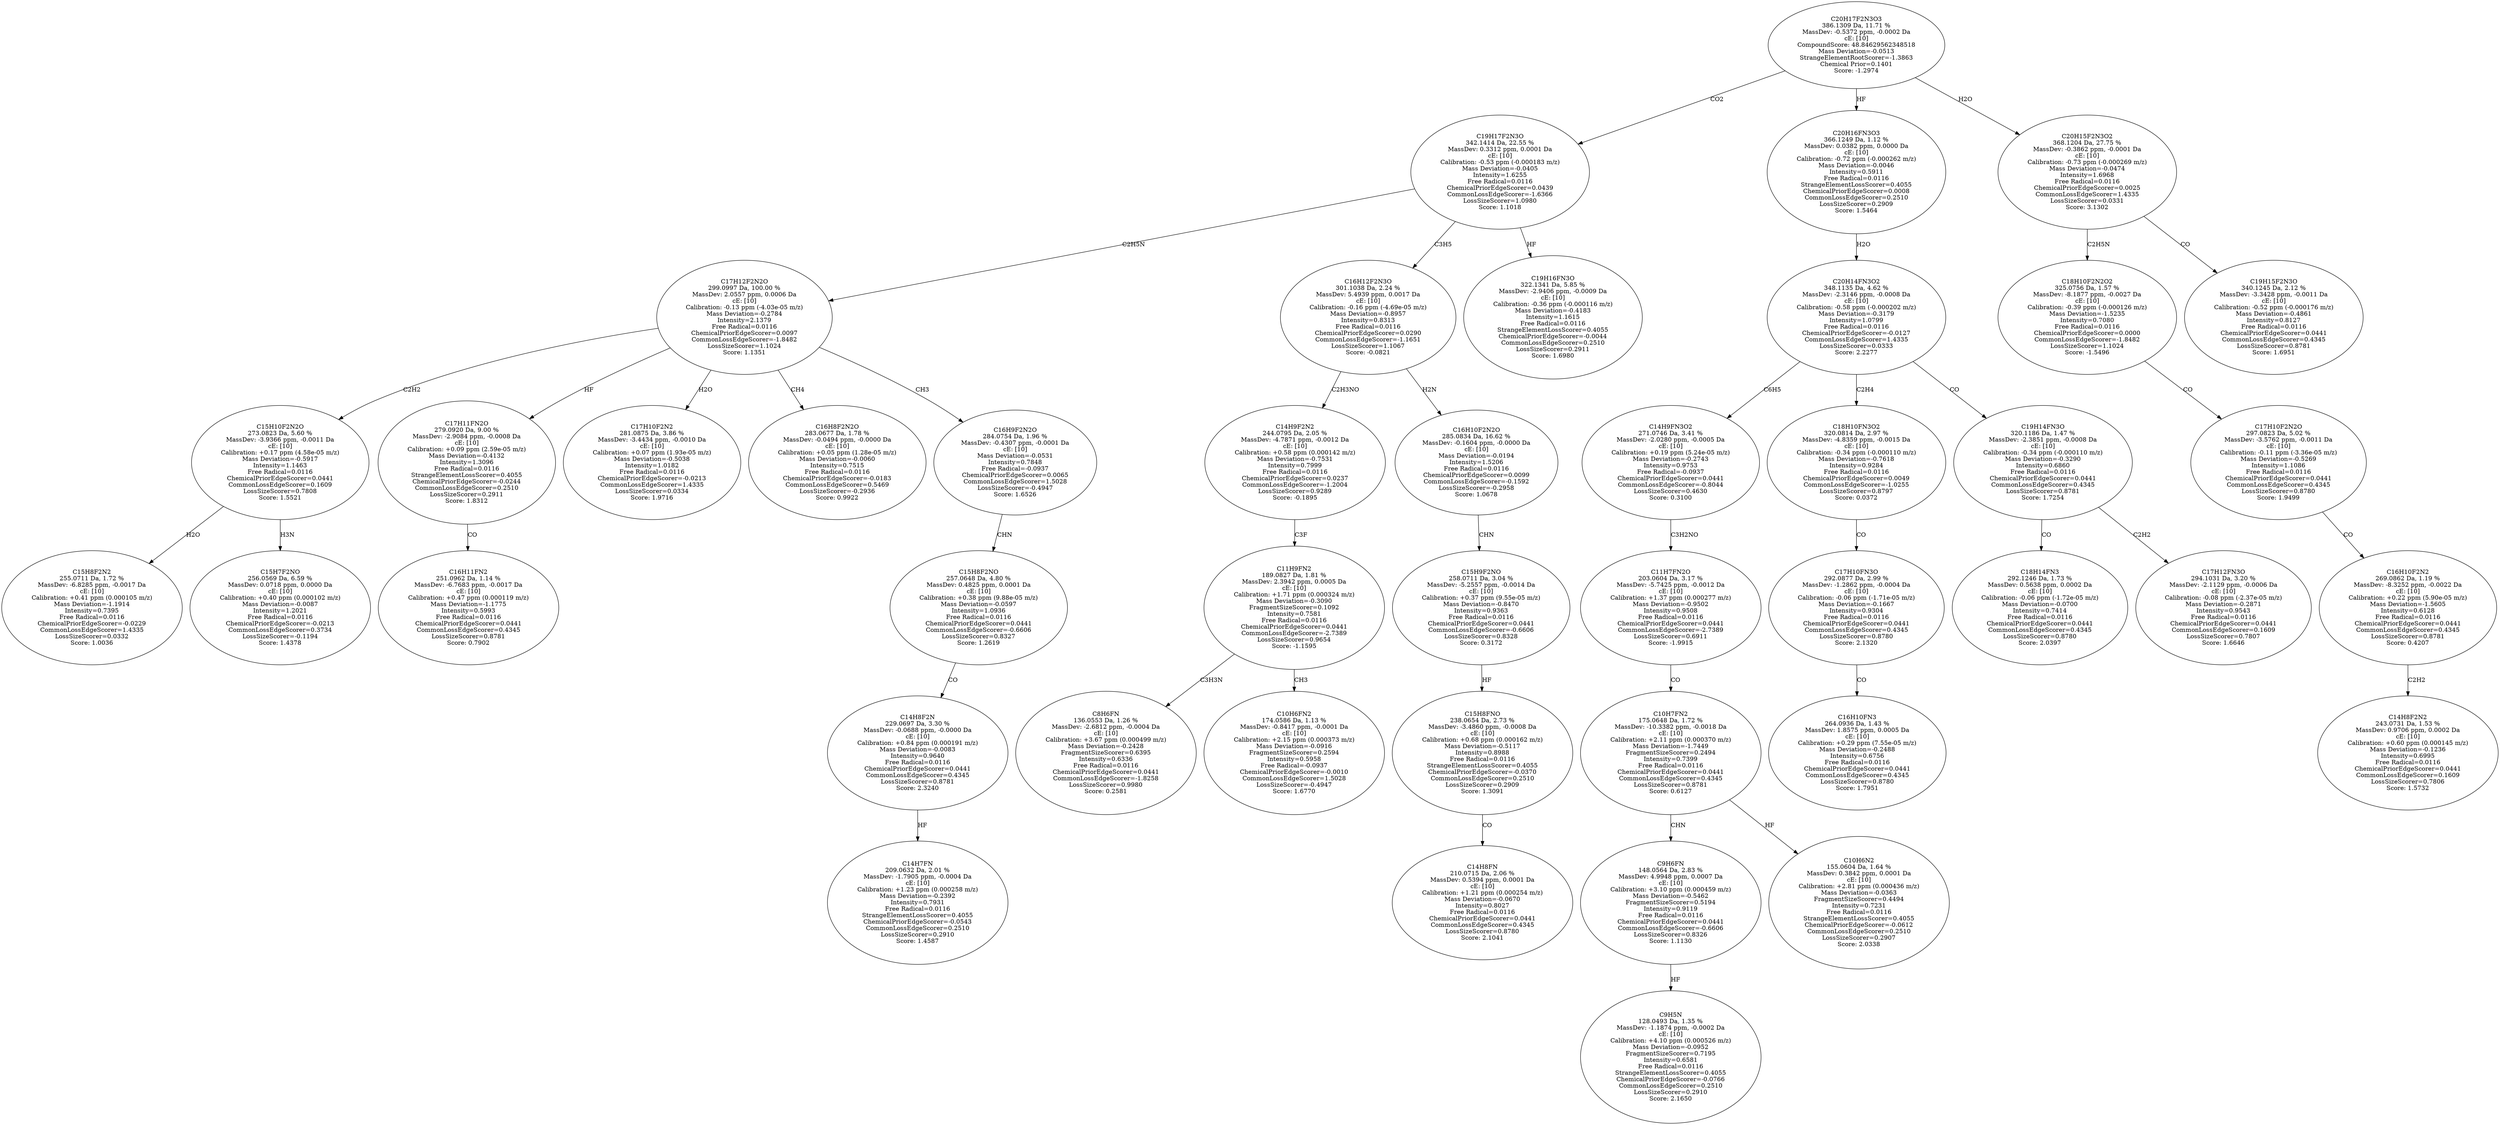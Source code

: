 strict digraph {
v1 [label="C15H8F2N2\n255.0711 Da, 1.72 %\nMassDev: -6.8285 ppm, -0.0017 Da\ncE: [10]\nCalibration: +0.41 ppm (0.000105 m/z)\nMass Deviation=-1.1914\nIntensity=0.7395\nFree Radical=0.0116\nChemicalPriorEdgeScorer=-0.0229\nCommonLossEdgeScorer=1.4335\nLossSizeScorer=0.0332\nScore: 1.0036"];
v2 [label="C15H7F2NO\n256.0569 Da, 6.59 %\nMassDev: 0.0718 ppm, 0.0000 Da\ncE: [10]\nCalibration: +0.40 ppm (0.000102 m/z)\nMass Deviation=-0.0087\nIntensity=1.2021\nFree Radical=0.0116\nChemicalPriorEdgeScorer=-0.0213\nCommonLossEdgeScorer=0.3734\nLossSizeScorer=-0.1194\nScore: 1.4378"];
v3 [label="C15H10F2N2O\n273.0823 Da, 5.60 %\nMassDev: -3.9366 ppm, -0.0011 Da\ncE: [10]\nCalibration: +0.17 ppm (4.58e-05 m/z)\nMass Deviation=-0.5917\nIntensity=1.1463\nFree Radical=0.0116\nChemicalPriorEdgeScorer=0.0441\nCommonLossEdgeScorer=0.1609\nLossSizeScorer=0.7808\nScore: 1.5521"];
v4 [label="C16H11FN2\n251.0962 Da, 1.14 %\nMassDev: -6.7683 ppm, -0.0017 Da\ncE: [10]\nCalibration: +0.47 ppm (0.000119 m/z)\nMass Deviation=-1.1775\nIntensity=0.5993\nFree Radical=0.0116\nChemicalPriorEdgeScorer=0.0441\nCommonLossEdgeScorer=0.4345\nLossSizeScorer=0.8781\nScore: 0.7902"];
v5 [label="C17H11FN2O\n279.0920 Da, 9.00 %\nMassDev: -2.9084 ppm, -0.0008 Da\ncE: [10]\nCalibration: +0.09 ppm (2.59e-05 m/z)\nMass Deviation=-0.4132\nIntensity=1.3096\nFree Radical=0.0116\nStrangeElementLossScorer=0.4055\nChemicalPriorEdgeScorer=-0.0244\nCommonLossEdgeScorer=0.2510\nLossSizeScorer=0.2911\nScore: 1.8312"];
v6 [label="C17H10F2N2\n281.0875 Da, 3.86 %\nMassDev: -3.4434 ppm, -0.0010 Da\ncE: [10]\nCalibration: +0.07 ppm (1.93e-05 m/z)\nMass Deviation=-0.5038\nIntensity=1.0182\nFree Radical=0.0116\nChemicalPriorEdgeScorer=-0.0213\nCommonLossEdgeScorer=1.4335\nLossSizeScorer=0.0334\nScore: 1.9716"];
v7 [label="C16H8F2N2O\n283.0677 Da, 1.78 %\nMassDev: -0.0494 ppm, -0.0000 Da\ncE: [10]\nCalibration: +0.05 ppm (1.28e-05 m/z)\nMass Deviation=-0.0060\nIntensity=0.7515\nFree Radical=0.0116\nChemicalPriorEdgeScorer=-0.0183\nCommonLossEdgeScorer=0.5469\nLossSizeScorer=-0.2936\nScore: 0.9922"];
v8 [label="C14H7FN\n209.0632 Da, 2.01 %\nMassDev: -1.7905 ppm, -0.0004 Da\ncE: [10]\nCalibration: +1.23 ppm (0.000258 m/z)\nMass Deviation=-0.2392\nIntensity=0.7931\nFree Radical=0.0116\nStrangeElementLossScorer=0.4055\nChemicalPriorEdgeScorer=-0.0543\nCommonLossEdgeScorer=0.2510\nLossSizeScorer=0.2910\nScore: 1.4587"];
v9 [label="C14H8F2N\n229.0697 Da, 3.30 %\nMassDev: -0.0688 ppm, -0.0000 Da\ncE: [10]\nCalibration: +0.84 ppm (0.000191 m/z)\nMass Deviation=-0.0083\nIntensity=0.9640\nFree Radical=0.0116\nChemicalPriorEdgeScorer=0.0441\nCommonLossEdgeScorer=0.4345\nLossSizeScorer=0.8781\nScore: 2.3240"];
v10 [label="C15H8F2NO\n257.0648 Da, 4.80 %\nMassDev: 0.4825 ppm, 0.0001 Da\ncE: [10]\nCalibration: +0.38 ppm (9.88e-05 m/z)\nMass Deviation=-0.0597\nIntensity=1.0936\nFree Radical=0.0116\nChemicalPriorEdgeScorer=0.0441\nCommonLossEdgeScorer=-0.6606\nLossSizeScorer=0.8327\nScore: 1.2619"];
v11 [label="C16H9F2N2O\n284.0754 Da, 1.96 %\nMassDev: -0.4307 ppm, -0.0001 Da\ncE: [10]\nMass Deviation=-0.0531\nIntensity=0.7848\nFree Radical=-0.0937\nChemicalPriorEdgeScorer=0.0065\nCommonLossEdgeScorer=1.5028\nLossSizeScorer=-0.4947\nScore: 1.6526"];
v12 [label="C17H12F2N2O\n299.0997 Da, 100.00 %\nMassDev: 2.0557 ppm, 0.0006 Da\ncE: [10]\nCalibration: -0.13 ppm (-4.03e-05 m/z)\nMass Deviation=-0.2784\nIntensity=2.1379\nFree Radical=0.0116\nChemicalPriorEdgeScorer=0.0097\nCommonLossEdgeScorer=-1.8482\nLossSizeScorer=1.1024\nScore: 1.1351"];
v13 [label="C8H6FN\n136.0553 Da, 1.26 %\nMassDev: -2.6812 ppm, -0.0004 Da\ncE: [10]\nCalibration: +3.67 ppm (0.000499 m/z)\nMass Deviation=-0.2428\nFragmentSizeScorer=0.6395\nIntensity=0.6336\nFree Radical=0.0116\nChemicalPriorEdgeScorer=0.0441\nCommonLossEdgeScorer=-1.8258\nLossSizeScorer=0.9980\nScore: 0.2581"];
v14 [label="C10H6FN2\n174.0586 Da, 1.13 %\nMassDev: -0.8417 ppm, -0.0001 Da\ncE: [10]\nCalibration: +2.15 ppm (0.000373 m/z)\nMass Deviation=-0.0916\nFragmentSizeScorer=0.2594\nIntensity=0.5958\nFree Radical=-0.0937\nChemicalPriorEdgeScorer=-0.0010\nCommonLossEdgeScorer=1.5028\nLossSizeScorer=-0.4947\nScore: 1.6770"];
v15 [label="C11H9FN2\n189.0827 Da, 1.81 %\nMassDev: 2.3942 ppm, 0.0005 Da\ncE: [10]\nCalibration: +1.71 ppm (0.000324 m/z)\nMass Deviation=-0.3090\nFragmentSizeScorer=0.1092\nIntensity=0.7581\nFree Radical=0.0116\nChemicalPriorEdgeScorer=0.0441\nCommonLossEdgeScorer=-2.7389\nLossSizeScorer=0.9654\nScore: -1.1595"];
v16 [label="C14H9F2N2\n244.0795 Da, 2.05 %\nMassDev: -4.7871 ppm, -0.0012 Da\ncE: [10]\nCalibration: +0.58 ppm (0.000142 m/z)\nMass Deviation=-0.7531\nIntensity=0.7999\nFree Radical=0.0116\nChemicalPriorEdgeScorer=0.0237\nCommonLossEdgeScorer=-1.2004\nLossSizeScorer=0.9289\nScore: -0.1895"];
v17 [label="C14H8FN\n210.0715 Da, 2.06 %\nMassDev: 0.5394 ppm, 0.0001 Da\ncE: [10]\nCalibration: +1.21 ppm (0.000254 m/z)\nMass Deviation=-0.0670\nIntensity=0.8027\nFree Radical=0.0116\nChemicalPriorEdgeScorer=0.0441\nCommonLossEdgeScorer=0.4345\nLossSizeScorer=0.8780\nScore: 2.1041"];
v18 [label="C15H8FNO\n238.0654 Da, 2.73 %\nMassDev: -3.4860 ppm, -0.0008 Da\ncE: [10]\nCalibration: +0.68 ppm (0.000162 m/z)\nMass Deviation=-0.5117\nIntensity=0.8988\nFree Radical=0.0116\nStrangeElementLossScorer=0.4055\nChemicalPriorEdgeScorer=-0.0370\nCommonLossEdgeScorer=0.2510\nLossSizeScorer=0.2909\nScore: 1.3091"];
v19 [label="C15H9F2NO\n258.0711 Da, 3.04 %\nMassDev: -5.2557 ppm, -0.0014 Da\ncE: [10]\nCalibration: +0.37 ppm (9.55e-05 m/z)\nMass Deviation=-0.8470\nIntensity=0.9363\nFree Radical=0.0116\nChemicalPriorEdgeScorer=0.0441\nCommonLossEdgeScorer=-0.6606\nLossSizeScorer=0.8328\nScore: 0.3172"];
v20 [label="C16H10F2N2O\n285.0834 Da, 16.62 %\nMassDev: -0.1604 ppm, -0.0000 Da\ncE: [10]\nMass Deviation=-0.0194\nIntensity=1.5206\nFree Radical=0.0116\nChemicalPriorEdgeScorer=0.0099\nCommonLossEdgeScorer=-0.1592\nLossSizeScorer=-0.2958\nScore: 1.0678"];
v21 [label="C16H12F2N3O\n301.1038 Da, 2.24 %\nMassDev: 5.4939 ppm, 0.0017 Da\ncE: [10]\nCalibration: -0.16 ppm (-4.69e-05 m/z)\nMass Deviation=-0.8957\nIntensity=0.8313\nFree Radical=0.0116\nChemicalPriorEdgeScorer=0.0290\nCommonLossEdgeScorer=-1.1651\nLossSizeScorer=1.1067\nScore: -0.0821"];
v22 [label="C19H16FN3O\n322.1341 Da, 5.85 %\nMassDev: -2.9406 ppm, -0.0009 Da\ncE: [10]\nCalibration: -0.36 ppm (-0.000116 m/z)\nMass Deviation=-0.4183\nIntensity=1.1615\nFree Radical=0.0116\nStrangeElementLossScorer=0.4055\nChemicalPriorEdgeScorer=-0.0044\nCommonLossEdgeScorer=0.2510\nLossSizeScorer=0.2911\nScore: 1.6980"];
v23 [label="C19H17F2N3O\n342.1414 Da, 22.55 %\nMassDev: 0.3312 ppm, 0.0001 Da\ncE: [10]\nCalibration: -0.53 ppm (-0.000183 m/z)\nMass Deviation=-0.0405\nIntensity=1.6255\nFree Radical=0.0116\nChemicalPriorEdgeScorer=0.0439\nCommonLossEdgeScorer=-1.6366\nLossSizeScorer=1.0980\nScore: 1.1018"];
v24 [label="C9H5N\n128.0493 Da, 1.35 %\nMassDev: -1.1874 ppm, -0.0002 Da\ncE: [10]\nCalibration: +4.10 ppm (0.000526 m/z)\nMass Deviation=-0.0952\nFragmentSizeScorer=0.7195\nIntensity=0.6581\nFree Radical=0.0116\nStrangeElementLossScorer=0.4055\nChemicalPriorEdgeScorer=-0.0766\nCommonLossEdgeScorer=0.2510\nLossSizeScorer=0.2910\nScore: 2.1650"];
v25 [label="C9H6FN\n148.0564 Da, 2.83 %\nMassDev: 4.9948 ppm, 0.0007 Da\ncE: [10]\nCalibration: +3.10 ppm (0.000459 m/z)\nMass Deviation=-0.5462\nFragmentSizeScorer=0.5194\nIntensity=0.9119\nFree Radical=0.0116\nChemicalPriorEdgeScorer=0.0441\nCommonLossEdgeScorer=-0.6606\nLossSizeScorer=0.8326\nScore: 1.1130"];
v26 [label="C10H6N2\n155.0604 Da, 1.64 %\nMassDev: 0.3842 ppm, 0.0001 Da\ncE: [10]\nCalibration: +2.81 ppm (0.000436 m/z)\nMass Deviation=-0.0363\nFragmentSizeScorer=0.4494\nIntensity=0.7231\nFree Radical=0.0116\nStrangeElementLossScorer=0.4055\nChemicalPriorEdgeScorer=-0.0612\nCommonLossEdgeScorer=0.2510\nLossSizeScorer=0.2907\nScore: 2.0338"];
v27 [label="C10H7FN2\n175.0648 Da, 1.72 %\nMassDev: -10.3382 ppm, -0.0018 Da\ncE: [10]\nCalibration: +2.11 ppm (0.000370 m/z)\nMass Deviation=-1.7449\nFragmentSizeScorer=0.2494\nIntensity=0.7399\nFree Radical=0.0116\nChemicalPriorEdgeScorer=0.0441\nCommonLossEdgeScorer=0.4345\nLossSizeScorer=0.8781\nScore: 0.6127"];
v28 [label="C11H7FN2O\n203.0604 Da, 3.17 %\nMassDev: -5.7425 ppm, -0.0012 Da\ncE: [10]\nCalibration: +1.37 ppm (0.000277 m/z)\nMass Deviation=-0.9502\nIntensity=0.9508\nFree Radical=0.0116\nChemicalPriorEdgeScorer=0.0441\nCommonLossEdgeScorer=-2.7389\nLossSizeScorer=0.6911\nScore: -1.9915"];
v29 [label="C14H9FN3O2\n271.0746 Da, 3.41 %\nMassDev: -2.0280 ppm, -0.0005 Da\ncE: [10]\nCalibration: +0.19 ppm (5.24e-05 m/z)\nMass Deviation=-0.2743\nIntensity=0.9753\nFree Radical=-0.0937\nChemicalPriorEdgeScorer=0.0441\nCommonLossEdgeScorer=-0.8044\nLossSizeScorer=0.4630\nScore: 0.3100"];
v30 [label="C16H10FN3\n264.0936 Da, 1.43 %\nMassDev: 1.8575 ppm, 0.0005 Da\ncE: [10]\nCalibration: +0.29 ppm (7.55e-05 m/z)\nMass Deviation=-0.2488\nIntensity=0.6756\nFree Radical=0.0116\nChemicalPriorEdgeScorer=0.0441\nCommonLossEdgeScorer=0.4345\nLossSizeScorer=0.8780\nScore: 1.7951"];
v31 [label="C17H10FN3O\n292.0877 Da, 2.99 %\nMassDev: -1.2862 ppm, -0.0004 Da\ncE: [10]\nCalibration: -0.06 ppm (-1.71e-05 m/z)\nMass Deviation=-0.1667\nIntensity=0.9304\nFree Radical=0.0116\nChemicalPriorEdgeScorer=0.0441\nCommonLossEdgeScorer=0.4345\nLossSizeScorer=0.8780\nScore: 2.1320"];
v32 [label="C18H10FN3O2\n320.0814 Da, 2.97 %\nMassDev: -4.8359 ppm, -0.0015 Da\ncE: [10]\nCalibration: -0.34 ppm (-0.000110 m/z)\nMass Deviation=-0.7618\nIntensity=0.9284\nFree Radical=0.0116\nChemicalPriorEdgeScorer=0.0049\nCommonLossEdgeScorer=-1.0255\nLossSizeScorer=0.8797\nScore: 0.0372"];
v33 [label="C18H14FN3\n292.1246 Da, 1.73 %\nMassDev: 0.5638 ppm, 0.0002 Da\ncE: [10]\nCalibration: -0.06 ppm (-1.72e-05 m/z)\nMass Deviation=-0.0700\nIntensity=0.7414\nFree Radical=0.0116\nChemicalPriorEdgeScorer=0.0441\nCommonLossEdgeScorer=0.4345\nLossSizeScorer=0.8780\nScore: 2.0397"];
v34 [label="C17H12FN3O\n294.1031 Da, 3.20 %\nMassDev: -2.1129 ppm, -0.0006 Da\ncE: [10]\nCalibration: -0.08 ppm (-2.37e-05 m/z)\nMass Deviation=-0.2871\nIntensity=0.9543\nFree Radical=0.0116\nChemicalPriorEdgeScorer=0.0441\nCommonLossEdgeScorer=0.1609\nLossSizeScorer=0.7807\nScore: 1.6646"];
v35 [label="C19H14FN3O\n320.1186 Da, 1.47 %\nMassDev: -2.3851 ppm, -0.0008 Da\ncE: [10]\nCalibration: -0.34 ppm (-0.000110 m/z)\nMass Deviation=-0.3290\nIntensity=0.6860\nFree Radical=0.0116\nChemicalPriorEdgeScorer=0.0441\nCommonLossEdgeScorer=0.4345\nLossSizeScorer=0.8781\nScore: 1.7254"];
v36 [label="C20H14FN3O2\n348.1135 Da, 4.62 %\nMassDev: -2.3146 ppm, -0.0008 Da\ncE: [10]\nCalibration: -0.58 ppm (-0.000202 m/z)\nMass Deviation=-0.3179\nIntensity=1.0799\nFree Radical=0.0116\nChemicalPriorEdgeScorer=-0.0127\nCommonLossEdgeScorer=1.4335\nLossSizeScorer=0.0333\nScore: 2.2277"];
v37 [label="C20H16FN3O3\n366.1249 Da, 1.12 %\nMassDev: 0.0382 ppm, 0.0000 Da\ncE: [10]\nCalibration: -0.72 ppm (-0.000262 m/z)\nMass Deviation=-0.0046\nIntensity=0.5911\nFree Radical=0.0116\nStrangeElementLossScorer=0.4055\nChemicalPriorEdgeScorer=0.0008\nCommonLossEdgeScorer=0.2510\nLossSizeScorer=0.2909\nScore: 1.5464"];
v38 [label="C14H8F2N2\n243.0731 Da, 1.53 %\nMassDev: 0.9706 ppm, 0.0002 Da\ncE: [10]\nCalibration: +0.60 ppm (0.000145 m/z)\nMass Deviation=-0.1236\nIntensity=0.6995\nFree Radical=0.0116\nChemicalPriorEdgeScorer=0.0441\nCommonLossEdgeScorer=0.1609\nLossSizeScorer=0.7806\nScore: 1.5732"];
v39 [label="C16H10F2N2\n269.0862 Da, 1.19 %\nMassDev: -8.3252 ppm, -0.0022 Da\ncE: [10]\nCalibration: +0.22 ppm (5.90e-05 m/z)\nMass Deviation=-1.5605\nIntensity=0.6128\nFree Radical=0.0116\nChemicalPriorEdgeScorer=0.0441\nCommonLossEdgeScorer=0.4345\nLossSizeScorer=0.8781\nScore: 0.4207"];
v40 [label="C17H10F2N2O\n297.0823 Da, 5.02 %\nMassDev: -3.5762 ppm, -0.0011 Da\ncE: [10]\nCalibration: -0.11 ppm (-3.36e-05 m/z)\nMass Deviation=-0.5269\nIntensity=1.1086\nFree Radical=0.0116\nChemicalPriorEdgeScorer=0.0441\nCommonLossEdgeScorer=0.4345\nLossSizeScorer=0.8780\nScore: 1.9499"];
v41 [label="C18H10F2N2O2\n325.0756 Da, 1.57 %\nMassDev: -8.1877 ppm, -0.0027 Da\ncE: [10]\nCalibration: -0.39 ppm (-0.000126 m/z)\nMass Deviation=-1.5235\nIntensity=0.7080\nFree Radical=0.0116\nChemicalPriorEdgeScorer=0.0000\nCommonLossEdgeScorer=-1.8482\nLossSizeScorer=1.1024\nScore: -1.5496"];
v42 [label="C19H15F2N3O\n340.1245 Da, 2.12 %\nMassDev: -3.3428 ppm, -0.0011 Da\ncE: [10]\nCalibration: -0.52 ppm (-0.000176 m/z)\nMass Deviation=-0.4861\nIntensity=0.8127\nFree Radical=0.0116\nChemicalPriorEdgeScorer=0.0441\nCommonLossEdgeScorer=0.4345\nLossSizeScorer=0.8781\nScore: 1.6951"];
v43 [label="C20H15F2N3O2\n368.1204 Da, 27.75 %\nMassDev: -0.3862 ppm, -0.0001 Da\ncE: [10]\nCalibration: -0.73 ppm (-0.000269 m/z)\nMass Deviation=-0.0474\nIntensity=1.6968\nFree Radical=0.0116\nChemicalPriorEdgeScorer=0.0025\nCommonLossEdgeScorer=1.4335\nLossSizeScorer=0.0331\nScore: 3.1302"];
v44 [label="C20H17F2N3O3\n386.1309 Da, 11.71 %\nMassDev: -0.5372 ppm, -0.0002 Da\ncE: [10]\nCompoundScore: 48.84629562348518\nMass Deviation=-0.0513\nStrangeElementRootScorer=-1.3863\nChemical Prior=0.1401\nScore: -1.2974"];
v3 -> v1 [label="H2O"];
v3 -> v2 [label="H3N"];
v12 -> v3 [label="C2H2"];
v5 -> v4 [label="CO"];
v12 -> v5 [label="HF"];
v12 -> v6 [label="H2O"];
v12 -> v7 [label="CH4"];
v9 -> v8 [label="HF"];
v10 -> v9 [label="CO"];
v11 -> v10 [label="CHN"];
v12 -> v11 [label="CH3"];
v23 -> v12 [label="C2H5N"];
v15 -> v13 [label="C3H3N"];
v15 -> v14 [label="CH3"];
v16 -> v15 [label="C3F"];
v21 -> v16 [label="C2H3NO"];
v18 -> v17 [label="CO"];
v19 -> v18 [label="HF"];
v20 -> v19 [label="CHN"];
v21 -> v20 [label="H2N"];
v23 -> v21 [label="C3H5"];
v23 -> v22 [label="HF"];
v44 -> v23 [label="CO2"];
v25 -> v24 [label="HF"];
v27 -> v25 [label="CHN"];
v27 -> v26 [label="HF"];
v28 -> v27 [label="CO"];
v29 -> v28 [label="C3H2NO"];
v36 -> v29 [label="C6H5"];
v31 -> v30 [label="CO"];
v32 -> v31 [label="CO"];
v36 -> v32 [label="C2H4"];
v35 -> v33 [label="CO"];
v35 -> v34 [label="C2H2"];
v36 -> v35 [label="CO"];
v37 -> v36 [label="H2O"];
v44 -> v37 [label="HF"];
v39 -> v38 [label="C2H2"];
v40 -> v39 [label="CO"];
v41 -> v40 [label="CO"];
v43 -> v41 [label="C2H5N"];
v43 -> v42 [label="CO"];
v44 -> v43 [label="H2O"];
}